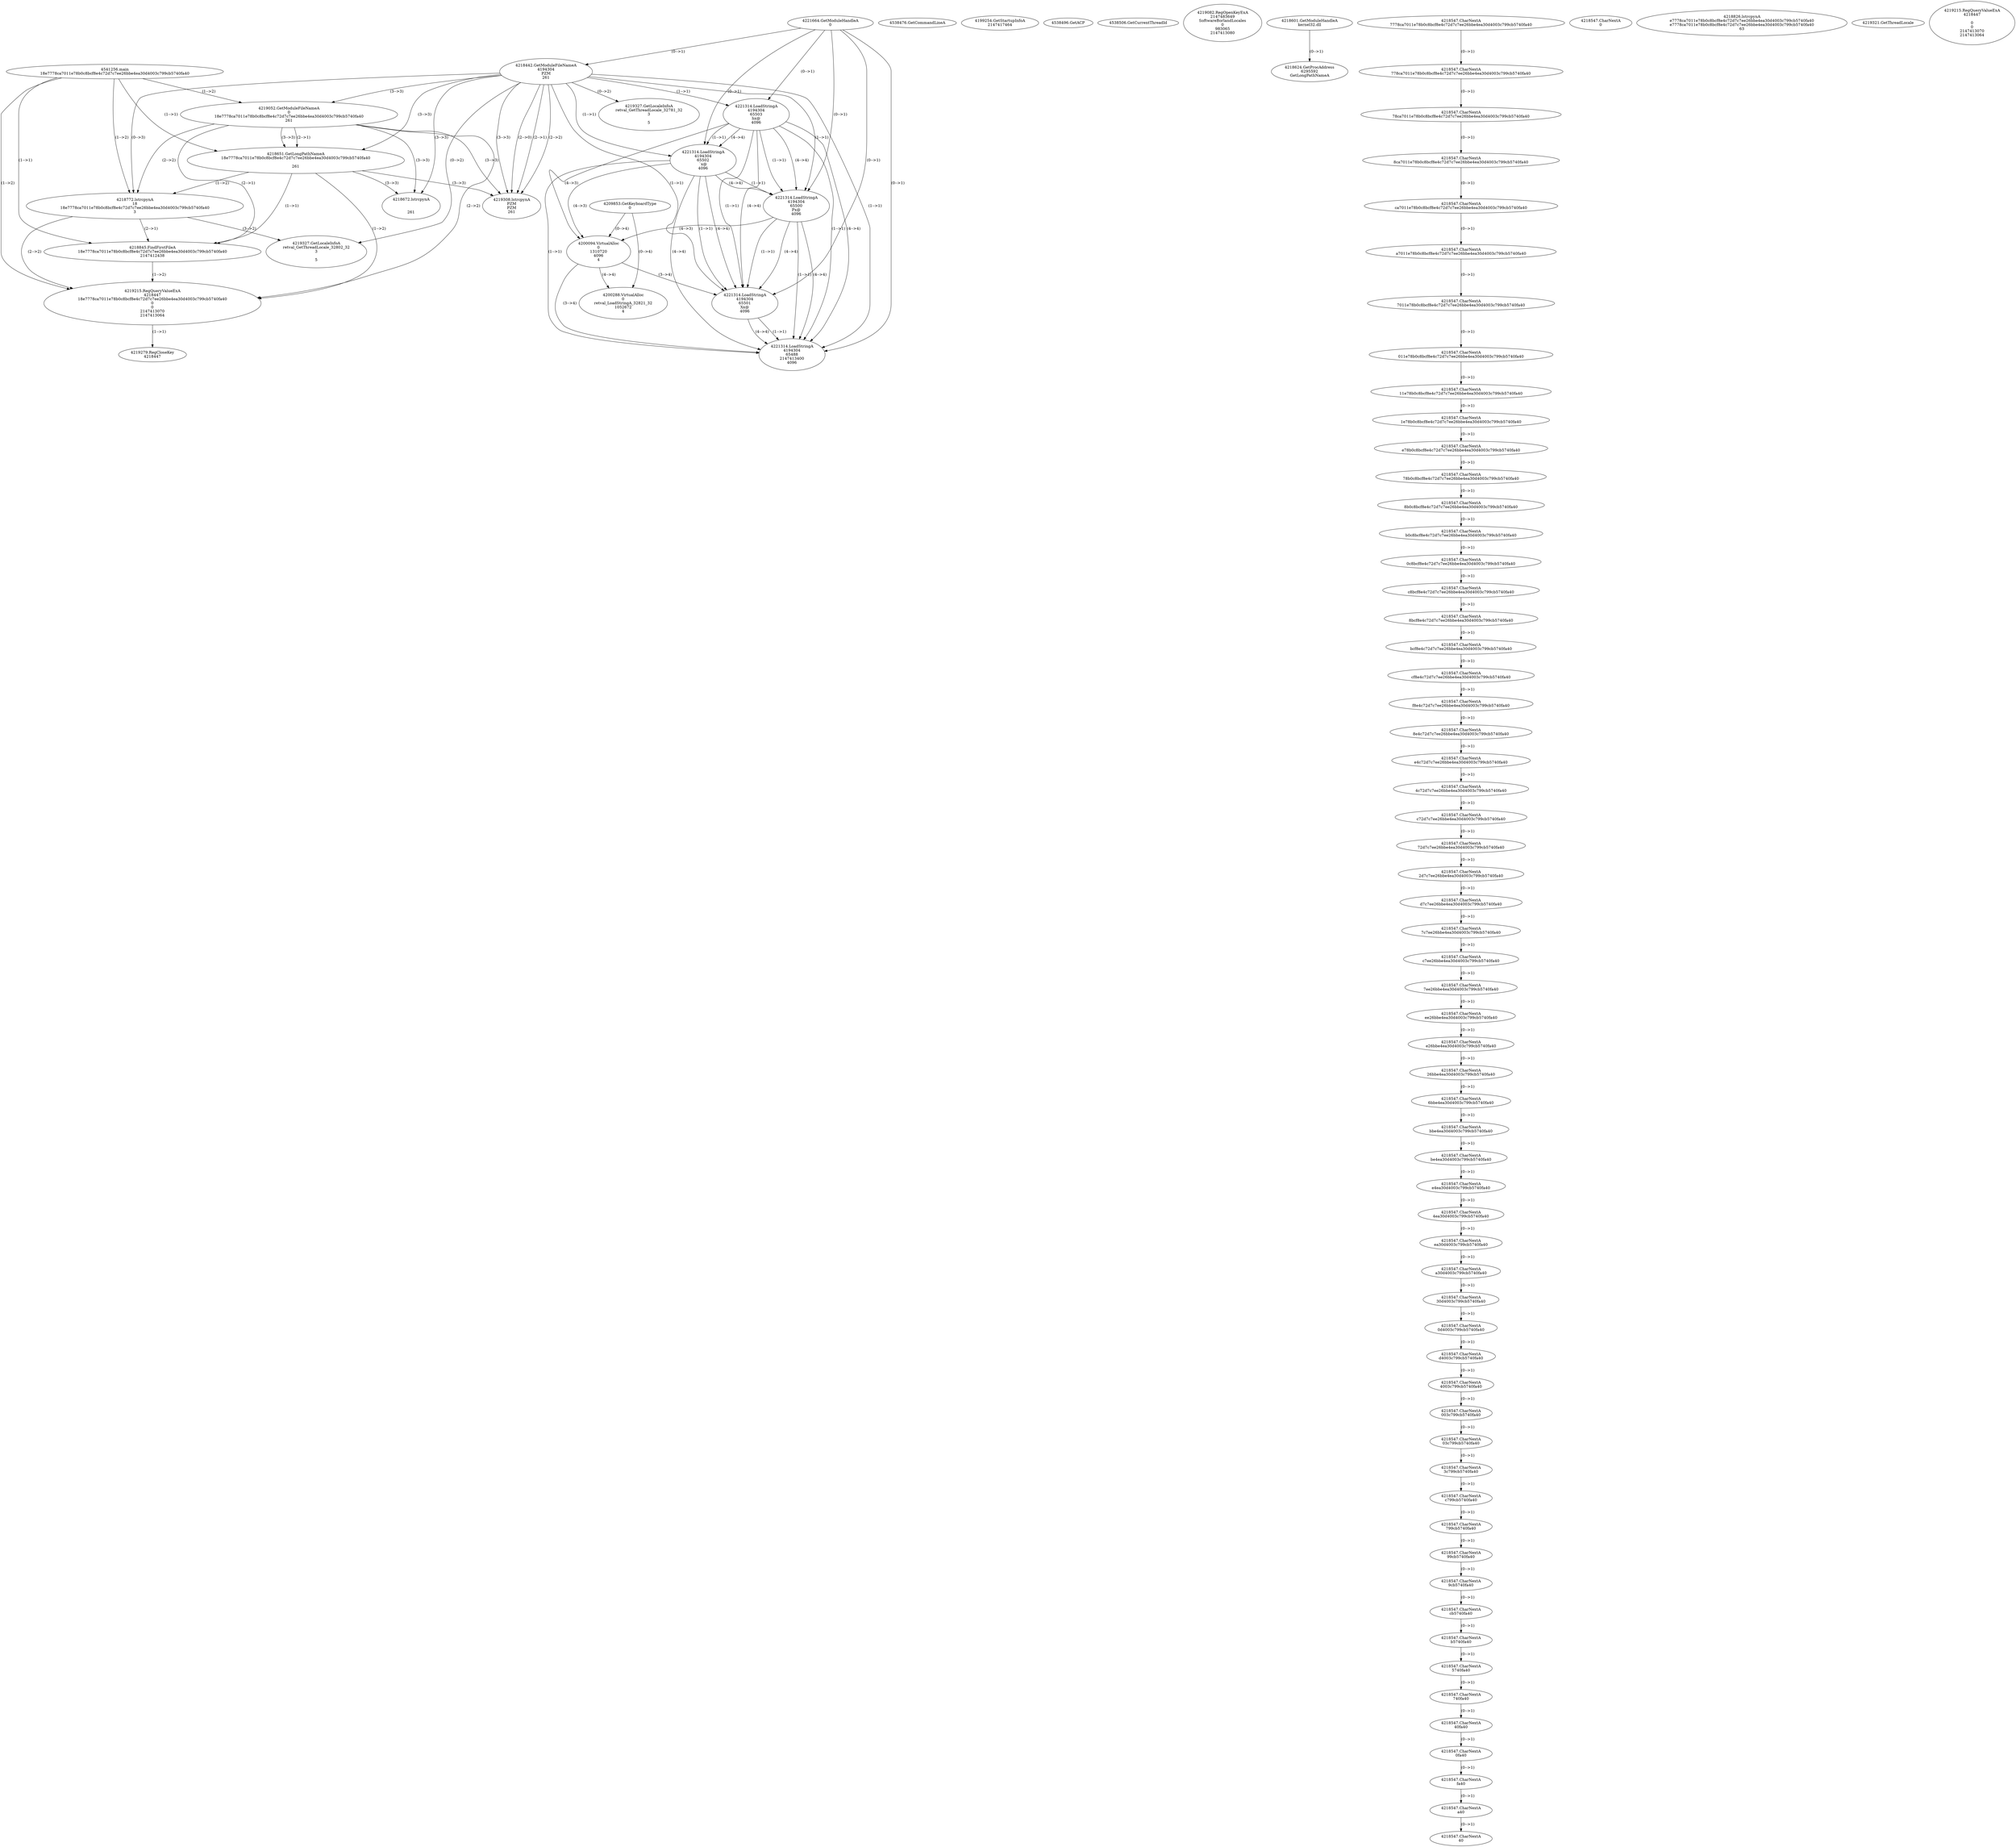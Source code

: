 // Global SCDG with merge call
digraph {
	0 [label="4541256.main
18e7778ca7011e78b0c8bcf8e4c72d7c7ee26bbe4ea30d4003c799cb5740fa40"]
	1 [label="4221664.GetModuleHandleA
0"]
	2 [label="4209853.GetKeyboardType
0"]
	3 [label="4538476.GetCommandLineA
"]
	4 [label="4199254.GetStartupInfoA
2147417464"]
	5 [label="4538496.GetACP
"]
	6 [label="4538506.GetCurrentThreadId
"]
	7 [label="4218442.GetModuleFileNameA
4194304
PZM
261"]
	1 -> 7 [label="(0-->1)"]
	8 [label="4219052.GetModuleFileNameA
0
18e7778ca7011e78b0c8bcf8e4c72d7c7ee26bbe4ea30d4003c799cb5740fa40
261"]
	0 -> 8 [label="(1-->2)"]
	7 -> 8 [label="(3-->3)"]
	9 [label="4219082.RegOpenKeyExA
2147483649
Software\Borland\Locales
0
983065
2147413080"]
	10 [label="4218601.GetModuleHandleA
kernel32.dll"]
	11 [label="4218624.GetProcAddress
6295592
GetLongPathNameA"]
	10 -> 11 [label="(0-->1)"]
	12 [label="4218651.GetLongPathNameA
18e7778ca7011e78b0c8bcf8e4c72d7c7ee26bbe4ea30d4003c799cb5740fa40

261"]
	0 -> 12 [label="(1-->1)"]
	8 -> 12 [label="(2-->1)"]
	7 -> 12 [label="(3-->3)"]
	8 -> 12 [label="(3-->3)"]
	13 [label="4218772.lstrcpynA
18
18e7778ca7011e78b0c8bcf8e4c72d7c7ee26bbe4ea30d4003c799cb5740fa40
3"]
	0 -> 13 [label="(1-->2)"]
	8 -> 13 [label="(2-->2)"]
	12 -> 13 [label="(1-->2)"]
	7 -> 13 [label="(0-->3)"]
	14 [label="4218547.CharNextA
7778ca7011e78b0c8bcf8e4c72d7c7ee26bbe4ea30d4003c799cb5740fa40"]
	15 [label="4218547.CharNextA
778ca7011e78b0c8bcf8e4c72d7c7ee26bbe4ea30d4003c799cb5740fa40"]
	14 -> 15 [label="(0-->1)"]
	16 [label="4218547.CharNextA
78ca7011e78b0c8bcf8e4c72d7c7ee26bbe4ea30d4003c799cb5740fa40"]
	15 -> 16 [label="(0-->1)"]
	17 [label="4218547.CharNextA
8ca7011e78b0c8bcf8e4c72d7c7ee26bbe4ea30d4003c799cb5740fa40"]
	16 -> 17 [label="(0-->1)"]
	18 [label="4218547.CharNextA
ca7011e78b0c8bcf8e4c72d7c7ee26bbe4ea30d4003c799cb5740fa40"]
	17 -> 18 [label="(0-->1)"]
	19 [label="4218547.CharNextA
a7011e78b0c8bcf8e4c72d7c7ee26bbe4ea30d4003c799cb5740fa40"]
	18 -> 19 [label="(0-->1)"]
	20 [label="4218547.CharNextA
7011e78b0c8bcf8e4c72d7c7ee26bbe4ea30d4003c799cb5740fa40"]
	19 -> 20 [label="(0-->1)"]
	21 [label="4218547.CharNextA
011e78b0c8bcf8e4c72d7c7ee26bbe4ea30d4003c799cb5740fa40"]
	20 -> 21 [label="(0-->1)"]
	22 [label="4218547.CharNextA
11e78b0c8bcf8e4c72d7c7ee26bbe4ea30d4003c799cb5740fa40"]
	21 -> 22 [label="(0-->1)"]
	23 [label="4218547.CharNextA
1e78b0c8bcf8e4c72d7c7ee26bbe4ea30d4003c799cb5740fa40"]
	22 -> 23 [label="(0-->1)"]
	24 [label="4218547.CharNextA
e78b0c8bcf8e4c72d7c7ee26bbe4ea30d4003c799cb5740fa40"]
	23 -> 24 [label="(0-->1)"]
	25 [label="4218547.CharNextA
78b0c8bcf8e4c72d7c7ee26bbe4ea30d4003c799cb5740fa40"]
	24 -> 25 [label="(0-->1)"]
	26 [label="4218547.CharNextA
8b0c8bcf8e4c72d7c7ee26bbe4ea30d4003c799cb5740fa40"]
	25 -> 26 [label="(0-->1)"]
	27 [label="4218547.CharNextA
b0c8bcf8e4c72d7c7ee26bbe4ea30d4003c799cb5740fa40"]
	26 -> 27 [label="(0-->1)"]
	28 [label="4218547.CharNextA
0c8bcf8e4c72d7c7ee26bbe4ea30d4003c799cb5740fa40"]
	27 -> 28 [label="(0-->1)"]
	29 [label="4218547.CharNextA
c8bcf8e4c72d7c7ee26bbe4ea30d4003c799cb5740fa40"]
	28 -> 29 [label="(0-->1)"]
	30 [label="4218547.CharNextA
8bcf8e4c72d7c7ee26bbe4ea30d4003c799cb5740fa40"]
	29 -> 30 [label="(0-->1)"]
	31 [label="4218547.CharNextA
bcf8e4c72d7c7ee26bbe4ea30d4003c799cb5740fa40"]
	30 -> 31 [label="(0-->1)"]
	32 [label="4218547.CharNextA
cf8e4c72d7c7ee26bbe4ea30d4003c799cb5740fa40"]
	31 -> 32 [label="(0-->1)"]
	33 [label="4218547.CharNextA
f8e4c72d7c7ee26bbe4ea30d4003c799cb5740fa40"]
	32 -> 33 [label="(0-->1)"]
	34 [label="4218547.CharNextA
8e4c72d7c7ee26bbe4ea30d4003c799cb5740fa40"]
	33 -> 34 [label="(0-->1)"]
	35 [label="4218547.CharNextA
e4c72d7c7ee26bbe4ea30d4003c799cb5740fa40"]
	34 -> 35 [label="(0-->1)"]
	36 [label="4218547.CharNextA
4c72d7c7ee26bbe4ea30d4003c799cb5740fa40"]
	35 -> 36 [label="(0-->1)"]
	37 [label="4218547.CharNextA
c72d7c7ee26bbe4ea30d4003c799cb5740fa40"]
	36 -> 37 [label="(0-->1)"]
	38 [label="4218547.CharNextA
72d7c7ee26bbe4ea30d4003c799cb5740fa40"]
	37 -> 38 [label="(0-->1)"]
	39 [label="4218547.CharNextA
2d7c7ee26bbe4ea30d4003c799cb5740fa40"]
	38 -> 39 [label="(0-->1)"]
	40 [label="4218547.CharNextA
d7c7ee26bbe4ea30d4003c799cb5740fa40"]
	39 -> 40 [label="(0-->1)"]
	41 [label="4218547.CharNextA
7c7ee26bbe4ea30d4003c799cb5740fa40"]
	40 -> 41 [label="(0-->1)"]
	42 [label="4218547.CharNextA
c7ee26bbe4ea30d4003c799cb5740fa40"]
	41 -> 42 [label="(0-->1)"]
	43 [label="4218547.CharNextA
7ee26bbe4ea30d4003c799cb5740fa40"]
	42 -> 43 [label="(0-->1)"]
	44 [label="4218547.CharNextA
ee26bbe4ea30d4003c799cb5740fa40"]
	43 -> 44 [label="(0-->1)"]
	45 [label="4218547.CharNextA
e26bbe4ea30d4003c799cb5740fa40"]
	44 -> 45 [label="(0-->1)"]
	46 [label="4218547.CharNextA
26bbe4ea30d4003c799cb5740fa40"]
	45 -> 46 [label="(0-->1)"]
	47 [label="4218547.CharNextA
6bbe4ea30d4003c799cb5740fa40"]
	46 -> 47 [label="(0-->1)"]
	48 [label="4218547.CharNextA
bbe4ea30d4003c799cb5740fa40"]
	47 -> 48 [label="(0-->1)"]
	49 [label="4218547.CharNextA
be4ea30d4003c799cb5740fa40"]
	48 -> 49 [label="(0-->1)"]
	50 [label="4218547.CharNextA
e4ea30d4003c799cb5740fa40"]
	49 -> 50 [label="(0-->1)"]
	51 [label="4218547.CharNextA
4ea30d4003c799cb5740fa40"]
	50 -> 51 [label="(0-->1)"]
	52 [label="4218547.CharNextA
ea30d4003c799cb5740fa40"]
	51 -> 52 [label="(0-->1)"]
	53 [label="4218547.CharNextA
a30d4003c799cb5740fa40"]
	52 -> 53 [label="(0-->1)"]
	54 [label="4218547.CharNextA
30d4003c799cb5740fa40"]
	53 -> 54 [label="(0-->1)"]
	55 [label="4218547.CharNextA
0d4003c799cb5740fa40"]
	54 -> 55 [label="(0-->1)"]
	56 [label="4218547.CharNextA
d4003c799cb5740fa40"]
	55 -> 56 [label="(0-->1)"]
	57 [label="4218547.CharNextA
4003c799cb5740fa40"]
	56 -> 57 [label="(0-->1)"]
	58 [label="4218547.CharNextA
003c799cb5740fa40"]
	57 -> 58 [label="(0-->1)"]
	59 [label="4218547.CharNextA
03c799cb5740fa40"]
	58 -> 59 [label="(0-->1)"]
	60 [label="4218547.CharNextA
3c799cb5740fa40"]
	59 -> 60 [label="(0-->1)"]
	61 [label="4218547.CharNextA
c799cb5740fa40"]
	60 -> 61 [label="(0-->1)"]
	62 [label="4218547.CharNextA
799cb5740fa40"]
	61 -> 62 [label="(0-->1)"]
	63 [label="4218547.CharNextA
99cb5740fa40"]
	62 -> 63 [label="(0-->1)"]
	64 [label="4218547.CharNextA
9cb5740fa40"]
	63 -> 64 [label="(0-->1)"]
	65 [label="4218547.CharNextA
cb5740fa40"]
	64 -> 65 [label="(0-->1)"]
	66 [label="4218547.CharNextA
b5740fa40"]
	65 -> 66 [label="(0-->1)"]
	67 [label="4218547.CharNextA
5740fa40"]
	66 -> 67 [label="(0-->1)"]
	68 [label="4218547.CharNextA
740fa40"]
	67 -> 68 [label="(0-->1)"]
	69 [label="4218547.CharNextA
40fa40"]
	68 -> 69 [label="(0-->1)"]
	70 [label="4218547.CharNextA
0fa40"]
	69 -> 70 [label="(0-->1)"]
	71 [label="4218547.CharNextA
fa40"]
	70 -> 71 [label="(0-->1)"]
	72 [label="4218547.CharNextA
a40"]
	71 -> 72 [label="(0-->1)"]
	73 [label="4218547.CharNextA
40"]
	72 -> 73 [label="(0-->1)"]
	74 [label="4218547.CharNextA
0"]
	75 [label="4218826.lstrcpynA
e7778ca7011e78b0c8bcf8e4c72d7c7ee26bbe4ea30d4003c799cb5740fa40
e7778ca7011e78b0c8bcf8e4c72d7c7ee26bbe4ea30d4003c799cb5740fa40
63"]
	76 [label="4218845.FindFirstFileA
18e7778ca7011e78b0c8bcf8e4c72d7c7ee26bbe4ea30d4003c799cb5740fa40
2147412438"]
	0 -> 76 [label="(1-->1)"]
	8 -> 76 [label="(2-->1)"]
	12 -> 76 [label="(1-->1)"]
	13 -> 76 [label="(2-->1)"]
	77 [label="4219215.RegQueryValueExA
4218447
18e7778ca7011e78b0c8bcf8e4c72d7c7ee26bbe4ea30d4003c799cb5740fa40
0
0
2147413070
2147413064"]
	0 -> 77 [label="(1-->2)"]
	8 -> 77 [label="(2-->2)"]
	12 -> 77 [label="(1-->2)"]
	13 -> 77 [label="(2-->2)"]
	76 -> 77 [label="(1-->2)"]
	78 [label="4219279.RegCloseKey
4218447"]
	77 -> 78 [label="(1-->1)"]
	79 [label="4219308.lstrcpynA
PZM
PZM
261"]
	7 -> 79 [label="(2-->1)"]
	7 -> 79 [label="(2-->2)"]
	7 -> 79 [label="(3-->3)"]
	8 -> 79 [label="(3-->3)"]
	12 -> 79 [label="(3-->3)"]
	7 -> 79 [label="(2-->0)"]
	80 [label="4219321.GetThreadLocale
"]
	81 [label="4219327.GetLocaleInfoA
retval_GetThreadLocale_32802_32
3

5"]
	7 -> 81 [label="(0-->2)"]
	13 -> 81 [label="(3-->2)"]
	82 [label="4221314.LoadStringA
4194304
65503
hx@
4096"]
	1 -> 82 [label="(0-->1)"]
	7 -> 82 [label="(1-->1)"]
	83 [label="4221314.LoadStringA
4194304
65502
`x@
4096"]
	1 -> 83 [label="(0-->1)"]
	7 -> 83 [label="(1-->1)"]
	82 -> 83 [label="(1-->1)"]
	82 -> 83 [label="(4-->4)"]
	84 [label="4221314.LoadStringA
4194304
65500
Px@
4096"]
	1 -> 84 [label="(0-->1)"]
	7 -> 84 [label="(1-->1)"]
	82 -> 84 [label="(1-->1)"]
	83 -> 84 [label="(1-->1)"]
	82 -> 84 [label="(4-->4)"]
	83 -> 84 [label="(4-->4)"]
	85 [label="4200094.VirtualAlloc
0
1310720
4096
4"]
	82 -> 85 [label="(4-->3)"]
	83 -> 85 [label="(4-->3)"]
	84 -> 85 [label="(4-->3)"]
	2 -> 85 [label="(0-->4)"]
	86 [label="4221314.LoadStringA
4194304
65501
Xx@
4096"]
	1 -> 86 [label="(0-->1)"]
	7 -> 86 [label="(1-->1)"]
	82 -> 86 [label="(1-->1)"]
	83 -> 86 [label="(1-->1)"]
	84 -> 86 [label="(1-->1)"]
	82 -> 86 [label="(4-->4)"]
	83 -> 86 [label="(4-->4)"]
	84 -> 86 [label="(4-->4)"]
	85 -> 86 [label="(3-->4)"]
	87 [label="4221314.LoadStringA
4194304
65488
2147413400
4096"]
	1 -> 87 [label="(0-->1)"]
	7 -> 87 [label="(1-->1)"]
	82 -> 87 [label="(1-->1)"]
	83 -> 87 [label="(1-->1)"]
	84 -> 87 [label="(1-->1)"]
	86 -> 87 [label="(1-->1)"]
	82 -> 87 [label="(4-->4)"]
	83 -> 87 [label="(4-->4)"]
	84 -> 87 [label="(4-->4)"]
	85 -> 87 [label="(3-->4)"]
	86 -> 87 [label="(4-->4)"]
	88 [label="4200288.VirtualAlloc
0
retval_LoadStringA_32821_32
1052672
4"]
	2 -> 88 [label="(0-->4)"]
	85 -> 88 [label="(4-->4)"]
	89 [label="4218672.lstrcpynA


261"]
	7 -> 89 [label="(3-->3)"]
	8 -> 89 [label="(3-->3)"]
	12 -> 89 [label="(3-->3)"]
	90 [label="4219215.RegQueryValueExA
4218447

0
0
2147413070
2147413064"]
	91 [label="4219327.GetLocaleInfoA
retval_GetThreadLocale_32781_32
3

5"]
	7 -> 91 [label="(0-->2)"]
}

